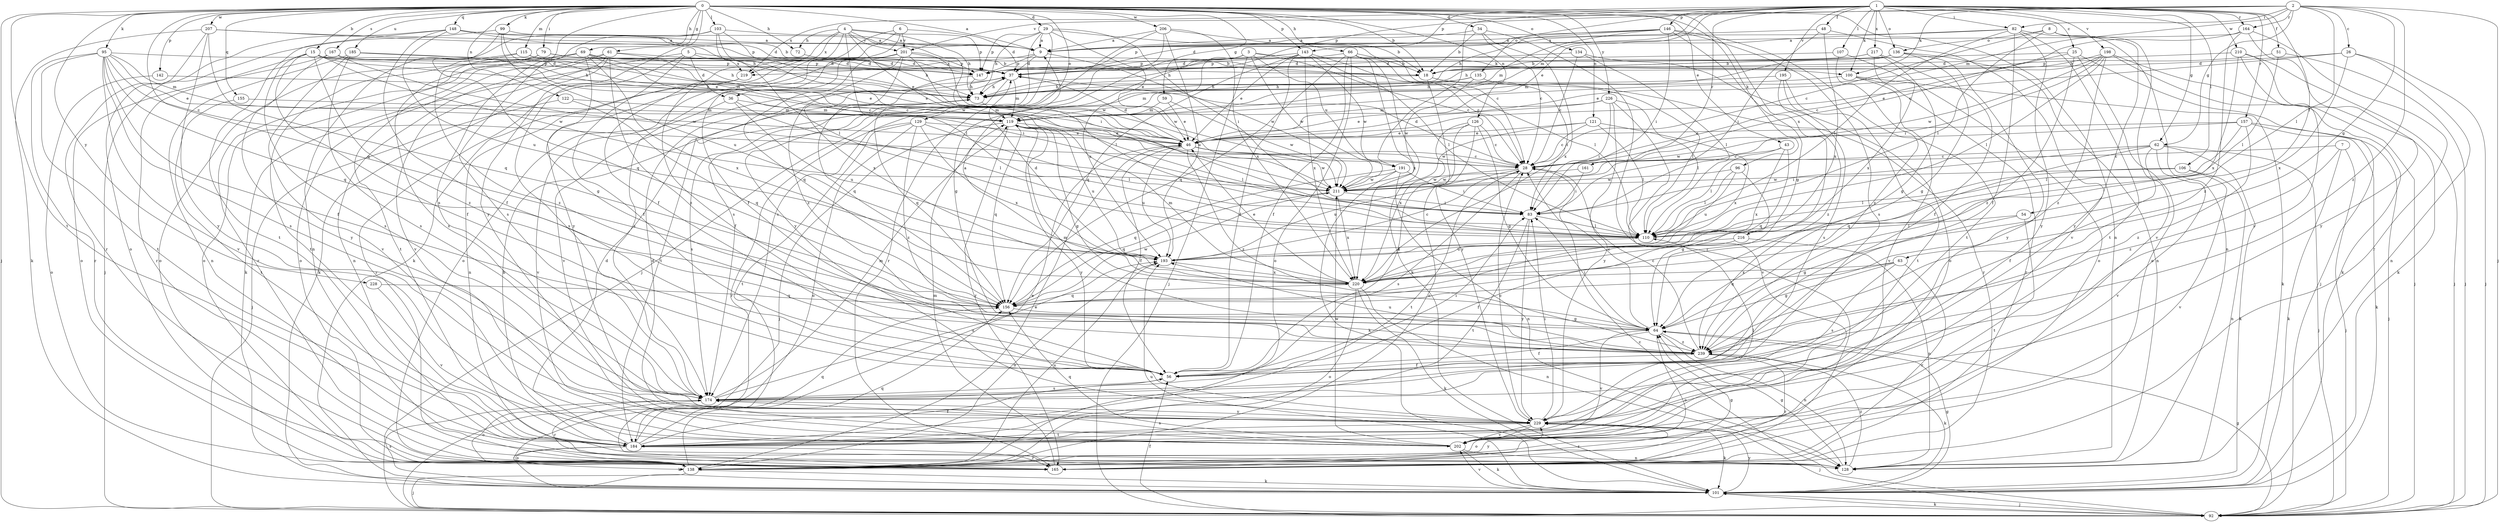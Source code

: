 strict digraph  {
0;
1;
2;
3;
4;
5;
6;
7;
8;
9;
15;
18;
25;
26;
28;
29;
34;
36;
37;
43;
46;
48;
51;
54;
56;
59;
61;
62;
63;
64;
66;
69;
72;
73;
79;
82;
83;
92;
95;
96;
99;
100;
101;
103;
106;
107;
110;
115;
119;
121;
122;
126;
128;
129;
134;
135;
136;
138;
142;
143;
146;
147;
148;
155;
156;
157;
161;
164;
165;
167;
174;
184;
185;
191;
193;
195;
198;
201;
202;
206;
207;
210;
211;
216;
217;
219;
220;
226;
228;
229;
239;
0 -> 9  [label=a];
0 -> 15  [label=b];
0 -> 18  [label=b];
0 -> 29  [label=d];
0 -> 34  [label=d];
0 -> 43  [label=e];
0 -> 59  [label=g];
0 -> 61  [label=g];
0 -> 66  [label=h];
0 -> 69  [label=h];
0 -> 72  [label=h];
0 -> 79  [label=i];
0 -> 92  [label=j];
0 -> 95  [label=k];
0 -> 96  [label=k];
0 -> 99  [label=k];
0 -> 103  [label=l];
0 -> 115  [label=m];
0 -> 121  [label=n];
0 -> 122  [label=n];
0 -> 126  [label=n];
0 -> 128  [label=n];
0 -> 129  [label=o];
0 -> 134  [label=o];
0 -> 142  [label=p];
0 -> 143  [label=p];
0 -> 148  [label=q];
0 -> 155  [label=q];
0 -> 156  [label=q];
0 -> 167  [label=s];
0 -> 174  [label=s];
0 -> 184  [label=t];
0 -> 185  [label=u];
0 -> 206  [label=w];
0 -> 207  [label=w];
0 -> 216  [label=x];
0 -> 226  [label=y];
0 -> 228  [label=y];
0 -> 229  [label=y];
1 -> 25  [label=c];
1 -> 46  [label=e];
1 -> 48  [label=f];
1 -> 51  [label=f];
1 -> 54  [label=f];
1 -> 62  [label=g];
1 -> 82  [label=i];
1 -> 100  [label=k];
1 -> 106  [label=l];
1 -> 107  [label=l];
1 -> 119  [label=m];
1 -> 135  [label=o];
1 -> 136  [label=o];
1 -> 143  [label=p];
1 -> 146  [label=p];
1 -> 157  [label=r];
1 -> 161  [label=r];
1 -> 164  [label=r];
1 -> 191  [label=u];
1 -> 195  [label=v];
1 -> 198  [label=v];
1 -> 210  [label=w];
1 -> 217  [label=x];
1 -> 219  [label=x];
2 -> 26  [label=c];
2 -> 62  [label=g];
2 -> 63  [label=g];
2 -> 82  [label=i];
2 -> 92  [label=j];
2 -> 100  [label=k];
2 -> 110  [label=l];
2 -> 119  [label=m];
2 -> 147  [label=p];
2 -> 164  [label=r];
2 -> 201  [label=v];
2 -> 239  [label=z];
3 -> 28  [label=c];
3 -> 64  [label=g];
3 -> 92  [label=j];
3 -> 100  [label=k];
3 -> 165  [label=r];
3 -> 191  [label=u];
3 -> 193  [label=u];
3 -> 211  [label=w];
4 -> 56  [label=f];
4 -> 72  [label=h];
4 -> 73  [label=h];
4 -> 83  [label=i];
4 -> 101  [label=k];
4 -> 110  [label=l];
4 -> 147  [label=p];
4 -> 201  [label=v];
4 -> 211  [label=w];
4 -> 219  [label=x];
5 -> 18  [label=b];
5 -> 36  [label=d];
5 -> 56  [label=f];
5 -> 101  [label=k];
5 -> 174  [label=s];
5 -> 219  [label=x];
6 -> 36  [label=d];
6 -> 37  [label=d];
6 -> 56  [label=f];
6 -> 201  [label=v];
6 -> 229  [label=y];
7 -> 28  [label=c];
7 -> 92  [label=j];
7 -> 101  [label=k];
7 -> 239  [label=z];
8 -> 28  [label=c];
8 -> 110  [label=l];
8 -> 136  [label=o];
8 -> 202  [label=v];
8 -> 229  [label=y];
9 -> 37  [label=d];
9 -> 147  [label=p];
9 -> 211  [label=w];
9 -> 219  [label=x];
15 -> 18  [label=b];
15 -> 56  [label=f];
15 -> 73  [label=h];
15 -> 147  [label=p];
15 -> 165  [label=r];
15 -> 174  [label=s];
15 -> 211  [label=w];
15 -> 239  [label=z];
18 -> 73  [label=h];
18 -> 83  [label=i];
18 -> 110  [label=l];
18 -> 229  [label=y];
25 -> 18  [label=b];
25 -> 28  [label=c];
25 -> 92  [label=j];
25 -> 138  [label=o];
25 -> 239  [label=z];
26 -> 37  [label=d];
26 -> 46  [label=e];
26 -> 92  [label=j];
26 -> 128  [label=n];
26 -> 220  [label=x];
28 -> 37  [label=d];
28 -> 174  [label=s];
28 -> 184  [label=t];
28 -> 193  [label=u];
28 -> 211  [label=w];
29 -> 9  [label=a];
29 -> 28  [label=c];
29 -> 46  [label=e];
29 -> 73  [label=h];
29 -> 83  [label=i];
29 -> 147  [label=p];
29 -> 174  [label=s];
29 -> 229  [label=y];
34 -> 9  [label=a];
34 -> 18  [label=b];
34 -> 28  [label=c];
34 -> 165  [label=r];
34 -> 220  [label=x];
36 -> 110  [label=l];
36 -> 119  [label=m];
36 -> 193  [label=u];
36 -> 202  [label=v];
37 -> 73  [label=h];
37 -> 119  [label=m];
37 -> 184  [label=t];
37 -> 202  [label=v];
43 -> 28  [label=c];
43 -> 110  [label=l];
43 -> 156  [label=q];
43 -> 220  [label=x];
46 -> 28  [label=c];
46 -> 37  [label=d];
46 -> 56  [label=f];
46 -> 193  [label=u];
46 -> 211  [label=w];
46 -> 239  [label=z];
48 -> 9  [label=a];
48 -> 83  [label=i];
48 -> 202  [label=v];
48 -> 220  [label=x];
51 -> 92  [label=j];
51 -> 110  [label=l];
51 -> 147  [label=p];
54 -> 64  [label=g];
54 -> 110  [label=l];
54 -> 184  [label=t];
56 -> 83  [label=i];
56 -> 174  [label=s];
59 -> 46  [label=e];
59 -> 119  [label=m];
59 -> 211  [label=w];
61 -> 73  [label=h];
61 -> 101  [label=k];
61 -> 128  [label=n];
61 -> 138  [label=o];
61 -> 147  [label=p];
61 -> 202  [label=v];
61 -> 239  [label=z];
62 -> 28  [label=c];
62 -> 56  [label=f];
62 -> 83  [label=i];
62 -> 92  [label=j];
62 -> 101  [label=k];
62 -> 156  [label=q];
62 -> 202  [label=v];
63 -> 64  [label=g];
63 -> 156  [label=q];
63 -> 165  [label=r];
63 -> 174  [label=s];
63 -> 220  [label=x];
64 -> 28  [label=c];
64 -> 56  [label=f];
64 -> 83  [label=i];
64 -> 128  [label=n];
64 -> 138  [label=o];
64 -> 202  [label=v];
64 -> 239  [label=z];
66 -> 18  [label=b];
66 -> 56  [label=f];
66 -> 73  [label=h];
66 -> 101  [label=k];
66 -> 110  [label=l];
66 -> 138  [label=o];
66 -> 156  [label=q];
66 -> 220  [label=x];
69 -> 37  [label=d];
69 -> 64  [label=g];
69 -> 83  [label=i];
69 -> 119  [label=m];
69 -> 138  [label=o];
69 -> 165  [label=r];
69 -> 184  [label=t];
69 -> 220  [label=x];
72 -> 73  [label=h];
73 -> 119  [label=m];
73 -> 156  [label=q];
73 -> 174  [label=s];
79 -> 37  [label=d];
79 -> 46  [label=e];
79 -> 138  [label=o];
79 -> 174  [label=s];
82 -> 9  [label=a];
82 -> 56  [label=f];
82 -> 110  [label=l];
82 -> 128  [label=n];
82 -> 147  [label=p];
82 -> 184  [label=t];
82 -> 229  [label=y];
83 -> 110  [label=l];
83 -> 184  [label=t];
83 -> 229  [label=y];
92 -> 28  [label=c];
92 -> 56  [label=f];
92 -> 64  [label=g];
92 -> 101  [label=k];
95 -> 28  [label=c];
95 -> 37  [label=d];
95 -> 46  [label=e];
95 -> 56  [label=f];
95 -> 119  [label=m];
95 -> 156  [label=q];
95 -> 165  [label=r];
95 -> 174  [label=s];
95 -> 184  [label=t];
95 -> 202  [label=v];
96 -> 64  [label=g];
96 -> 110  [label=l];
96 -> 193  [label=u];
96 -> 211  [label=w];
99 -> 9  [label=a];
99 -> 46  [label=e];
99 -> 92  [label=j];
99 -> 156  [label=q];
99 -> 193  [label=u];
100 -> 73  [label=h];
100 -> 101  [label=k];
100 -> 165  [label=r];
100 -> 202  [label=v];
101 -> 64  [label=g];
101 -> 92  [label=j];
101 -> 174  [label=s];
101 -> 193  [label=u];
101 -> 202  [label=v];
101 -> 229  [label=y];
103 -> 9  [label=a];
103 -> 46  [label=e];
103 -> 110  [label=l];
103 -> 128  [label=n];
103 -> 174  [label=s];
103 -> 211  [label=w];
106 -> 110  [label=l];
106 -> 128  [label=n];
106 -> 202  [label=v];
106 -> 211  [label=w];
107 -> 138  [label=o];
107 -> 147  [label=p];
107 -> 239  [label=z];
110 -> 193  [label=u];
115 -> 37  [label=d];
115 -> 46  [label=e];
115 -> 184  [label=t];
115 -> 239  [label=z];
119 -> 46  [label=e];
119 -> 64  [label=g];
119 -> 92  [label=j];
119 -> 110  [label=l];
119 -> 156  [label=q];
119 -> 165  [label=r];
119 -> 193  [label=u];
119 -> 229  [label=y];
121 -> 28  [label=c];
121 -> 46  [label=e];
121 -> 110  [label=l];
121 -> 211  [label=w];
121 -> 220  [label=x];
122 -> 92  [label=j];
122 -> 119  [label=m];
122 -> 156  [label=q];
126 -> 28  [label=c];
126 -> 46  [label=e];
126 -> 56  [label=f];
126 -> 64  [label=g];
126 -> 138  [label=o];
126 -> 220  [label=x];
128 -> 64  [label=g];
128 -> 239  [label=z];
129 -> 46  [label=e];
129 -> 110  [label=l];
129 -> 138  [label=o];
129 -> 165  [label=r];
129 -> 184  [label=t];
129 -> 220  [label=x];
129 -> 239  [label=z];
134 -> 28  [label=c];
134 -> 110  [label=l];
134 -> 138  [label=o];
134 -> 147  [label=p];
135 -> 73  [label=h];
135 -> 119  [label=m];
135 -> 165  [label=r];
135 -> 211  [label=w];
136 -> 37  [label=d];
136 -> 64  [label=g];
136 -> 73  [label=h];
136 -> 119  [label=m];
136 -> 128  [label=n];
136 -> 229  [label=y];
138 -> 46  [label=e];
138 -> 92  [label=j];
138 -> 101  [label=k];
138 -> 156  [label=q];
138 -> 193  [label=u];
138 -> 229  [label=y];
142 -> 73  [label=h];
142 -> 138  [label=o];
143 -> 28  [label=c];
143 -> 37  [label=d];
143 -> 46  [label=e];
143 -> 56  [label=f];
143 -> 110  [label=l];
143 -> 156  [label=q];
143 -> 211  [label=w];
143 -> 220  [label=x];
146 -> 9  [label=a];
146 -> 37  [label=d];
146 -> 64  [label=g];
146 -> 73  [label=h];
146 -> 83  [label=i];
146 -> 119  [label=m];
146 -> 174  [label=s];
146 -> 184  [label=t];
147 -> 73  [label=h];
147 -> 156  [label=q];
148 -> 9  [label=a];
148 -> 18  [label=b];
148 -> 37  [label=d];
148 -> 56  [label=f];
148 -> 138  [label=o];
148 -> 147  [label=p];
148 -> 184  [label=t];
148 -> 193  [label=u];
155 -> 119  [label=m];
155 -> 184  [label=t];
156 -> 64  [label=g];
156 -> 211  [label=w];
157 -> 46  [label=e];
157 -> 92  [label=j];
157 -> 101  [label=k];
157 -> 110  [label=l];
157 -> 211  [label=w];
157 -> 239  [label=z];
161 -> 83  [label=i];
161 -> 211  [label=w];
164 -> 9  [label=a];
164 -> 28  [label=c];
164 -> 165  [label=r];
164 -> 229  [label=y];
164 -> 239  [label=z];
165 -> 64  [label=g];
165 -> 119  [label=m];
167 -> 28  [label=c];
167 -> 138  [label=o];
167 -> 147  [label=p];
167 -> 211  [label=w];
167 -> 229  [label=y];
174 -> 119  [label=m];
174 -> 138  [label=o];
174 -> 165  [label=r];
174 -> 193  [label=u];
174 -> 229  [label=y];
184 -> 37  [label=d];
184 -> 46  [label=e];
184 -> 56  [label=f];
184 -> 73  [label=h];
184 -> 101  [label=k];
184 -> 138  [label=o];
184 -> 156  [label=q];
184 -> 165  [label=r];
185 -> 28  [label=c];
185 -> 37  [label=d];
185 -> 128  [label=n];
185 -> 174  [label=s];
185 -> 202  [label=v];
191 -> 83  [label=i];
191 -> 101  [label=k];
191 -> 128  [label=n];
191 -> 156  [label=q];
191 -> 211  [label=w];
193 -> 28  [label=c];
193 -> 37  [label=d];
193 -> 138  [label=o];
193 -> 220  [label=x];
195 -> 73  [label=h];
195 -> 174  [label=s];
195 -> 184  [label=t];
195 -> 239  [label=z];
198 -> 18  [label=b];
198 -> 46  [label=e];
198 -> 83  [label=i];
198 -> 92  [label=j];
198 -> 101  [label=k];
198 -> 110  [label=l];
198 -> 211  [label=w];
198 -> 239  [label=z];
201 -> 110  [label=l];
201 -> 138  [label=o];
201 -> 147  [label=p];
201 -> 156  [label=q];
201 -> 174  [label=s];
201 -> 211  [label=w];
201 -> 220  [label=x];
201 -> 239  [label=z];
202 -> 37  [label=d];
202 -> 101  [label=k];
202 -> 128  [label=n];
202 -> 156  [label=q];
202 -> 174  [label=s];
202 -> 211  [label=w];
206 -> 9  [label=a];
206 -> 18  [label=b];
206 -> 92  [label=j];
206 -> 174  [label=s];
206 -> 193  [label=u];
206 -> 220  [label=x];
207 -> 9  [label=a];
207 -> 73  [label=h];
207 -> 101  [label=k];
207 -> 156  [label=q];
207 -> 165  [label=r];
207 -> 229  [label=y];
210 -> 37  [label=d];
210 -> 92  [label=j];
210 -> 101  [label=k];
210 -> 174  [label=s];
210 -> 220  [label=x];
211 -> 83  [label=i];
211 -> 156  [label=q];
211 -> 220  [label=x];
216 -> 56  [label=f];
216 -> 128  [label=n];
216 -> 193  [label=u];
217 -> 18  [label=b];
217 -> 37  [label=d];
217 -> 56  [label=f];
217 -> 64  [label=g];
217 -> 220  [label=x];
219 -> 56  [label=f];
219 -> 128  [label=n];
219 -> 165  [label=r];
220 -> 9  [label=a];
220 -> 46  [label=e];
220 -> 101  [label=k];
220 -> 119  [label=m];
220 -> 128  [label=n];
220 -> 138  [label=o];
220 -> 156  [label=q];
226 -> 46  [label=e];
226 -> 83  [label=i];
226 -> 110  [label=l];
226 -> 119  [label=m];
226 -> 202  [label=v];
226 -> 229  [label=y];
228 -> 156  [label=q];
228 -> 202  [label=v];
229 -> 28  [label=c];
229 -> 83  [label=i];
229 -> 92  [label=j];
229 -> 101  [label=k];
229 -> 110  [label=l];
229 -> 138  [label=o];
229 -> 165  [label=r];
229 -> 184  [label=t];
229 -> 202  [label=v];
239 -> 28  [label=c];
239 -> 56  [label=f];
239 -> 101  [label=k];
239 -> 119  [label=m];
239 -> 165  [label=r];
239 -> 193  [label=u];
}
